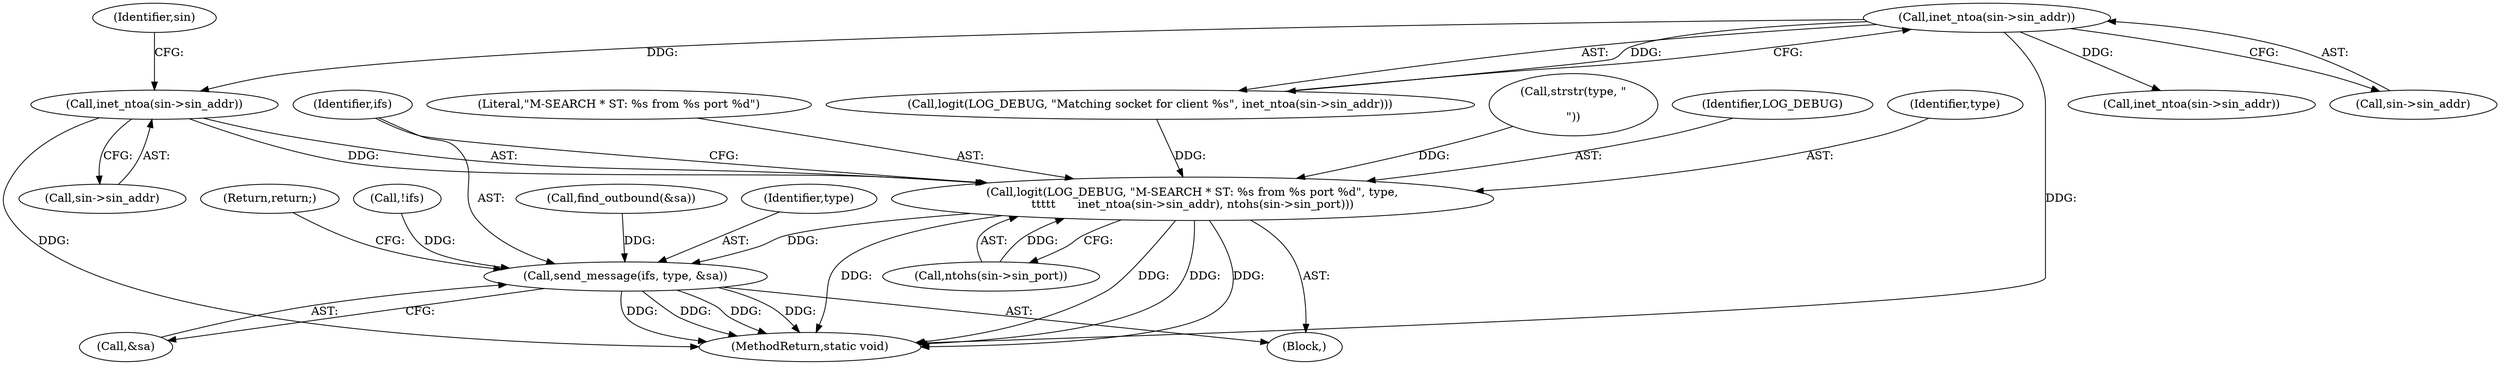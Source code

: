 digraph "0_ssdp-responder_ce04b1f29a137198182f60bbb628d5ceb8171765@pointer" {
"1000251" [label="(Call,inet_ntoa(sin->sin_addr))"];
"1000177" [label="(Call,inet_ntoa(sin->sin_addr))"];
"1000247" [label="(Call,logit(LOG_DEBUG, \"M-SEARCH * ST: %s from %s port %d\", type,\n\t\t\t\t\t      inet_ntoa(sin->sin_addr), ntohs(sin->sin_port)))"];
"1000259" [label="(Call,send_message(ifs, type, &sa))"];
"1000218" [label="(Call,strstr(type, \"\r\n\"))"];
"1000269" [label="(Call,inet_ntoa(sin->sin_addr))"];
"1000255" [label="(Call,ntohs(sin->sin_port))"];
"1000264" [label="(Return,return;)"];
"1000246" [label="(Block,)"];
"1000251" [label="(Call,inet_ntoa(sin->sin_addr))"];
"1000163" [label="(Call,!ifs)"];
"1000159" [label="(Call,find_outbound(&sa))"];
"1000262" [label="(Call,&sa)"];
"1000273" [label="(MethodReturn,static void)"];
"1000247" [label="(Call,logit(LOG_DEBUG, \"M-SEARCH * ST: %s from %s port %d\", type,\n\t\t\t\t\t      inet_ntoa(sin->sin_addr), ntohs(sin->sin_port)))"];
"1000260" [label="(Identifier,ifs)"];
"1000174" [label="(Call,logit(LOG_DEBUG, \"Matching socket for client %s\", inet_ntoa(sin->sin_addr)))"];
"1000252" [label="(Call,sin->sin_addr)"];
"1000248" [label="(Identifier,LOG_DEBUG)"];
"1000259" [label="(Call,send_message(ifs, type, &sa))"];
"1000178" [label="(Call,sin->sin_addr)"];
"1000177" [label="(Call,inet_ntoa(sin->sin_addr))"];
"1000261" [label="(Identifier,type)"];
"1000257" [label="(Identifier,sin)"];
"1000250" [label="(Identifier,type)"];
"1000249" [label="(Literal,\"M-SEARCH * ST: %s from %s port %d\")"];
"1000251" -> "1000247"  [label="AST: "];
"1000251" -> "1000252"  [label="CFG: "];
"1000252" -> "1000251"  [label="AST: "];
"1000257" -> "1000251"  [label="CFG: "];
"1000251" -> "1000273"  [label="DDG: "];
"1000251" -> "1000247"  [label="DDG: "];
"1000177" -> "1000251"  [label="DDG: "];
"1000177" -> "1000174"  [label="AST: "];
"1000177" -> "1000178"  [label="CFG: "];
"1000178" -> "1000177"  [label="AST: "];
"1000174" -> "1000177"  [label="CFG: "];
"1000177" -> "1000273"  [label="DDG: "];
"1000177" -> "1000174"  [label="DDG: "];
"1000177" -> "1000269"  [label="DDG: "];
"1000247" -> "1000246"  [label="AST: "];
"1000247" -> "1000255"  [label="CFG: "];
"1000248" -> "1000247"  [label="AST: "];
"1000249" -> "1000247"  [label="AST: "];
"1000250" -> "1000247"  [label="AST: "];
"1000255" -> "1000247"  [label="AST: "];
"1000260" -> "1000247"  [label="CFG: "];
"1000247" -> "1000273"  [label="DDG: "];
"1000247" -> "1000273"  [label="DDG: "];
"1000247" -> "1000273"  [label="DDG: "];
"1000247" -> "1000273"  [label="DDG: "];
"1000174" -> "1000247"  [label="DDG: "];
"1000218" -> "1000247"  [label="DDG: "];
"1000255" -> "1000247"  [label="DDG: "];
"1000247" -> "1000259"  [label="DDG: "];
"1000259" -> "1000246"  [label="AST: "];
"1000259" -> "1000262"  [label="CFG: "];
"1000260" -> "1000259"  [label="AST: "];
"1000261" -> "1000259"  [label="AST: "];
"1000262" -> "1000259"  [label="AST: "];
"1000264" -> "1000259"  [label="CFG: "];
"1000259" -> "1000273"  [label="DDG: "];
"1000259" -> "1000273"  [label="DDG: "];
"1000259" -> "1000273"  [label="DDG: "];
"1000259" -> "1000273"  [label="DDG: "];
"1000163" -> "1000259"  [label="DDG: "];
"1000159" -> "1000259"  [label="DDG: "];
}
